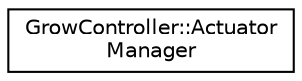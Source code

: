 digraph "Gráfico de Hierarquia de Classes"
{
 // LATEX_PDF_SIZE
  edge [fontname="Helvetica",fontsize="10",labelfontname="Helvetica",labelfontsize="10"];
  node [fontname="Helvetica",fontsize="10",shape=record];
  rankdir="LR";
  Node0 [label="GrowController::Actuator\lManager",height=0.2,width=0.4,color="black", fillcolor="white", style="filled",URL="$classGrowController_1_1ActuatorManager.html",tooltip="Manages the control of actuators like lights and humidifiers."];
}
